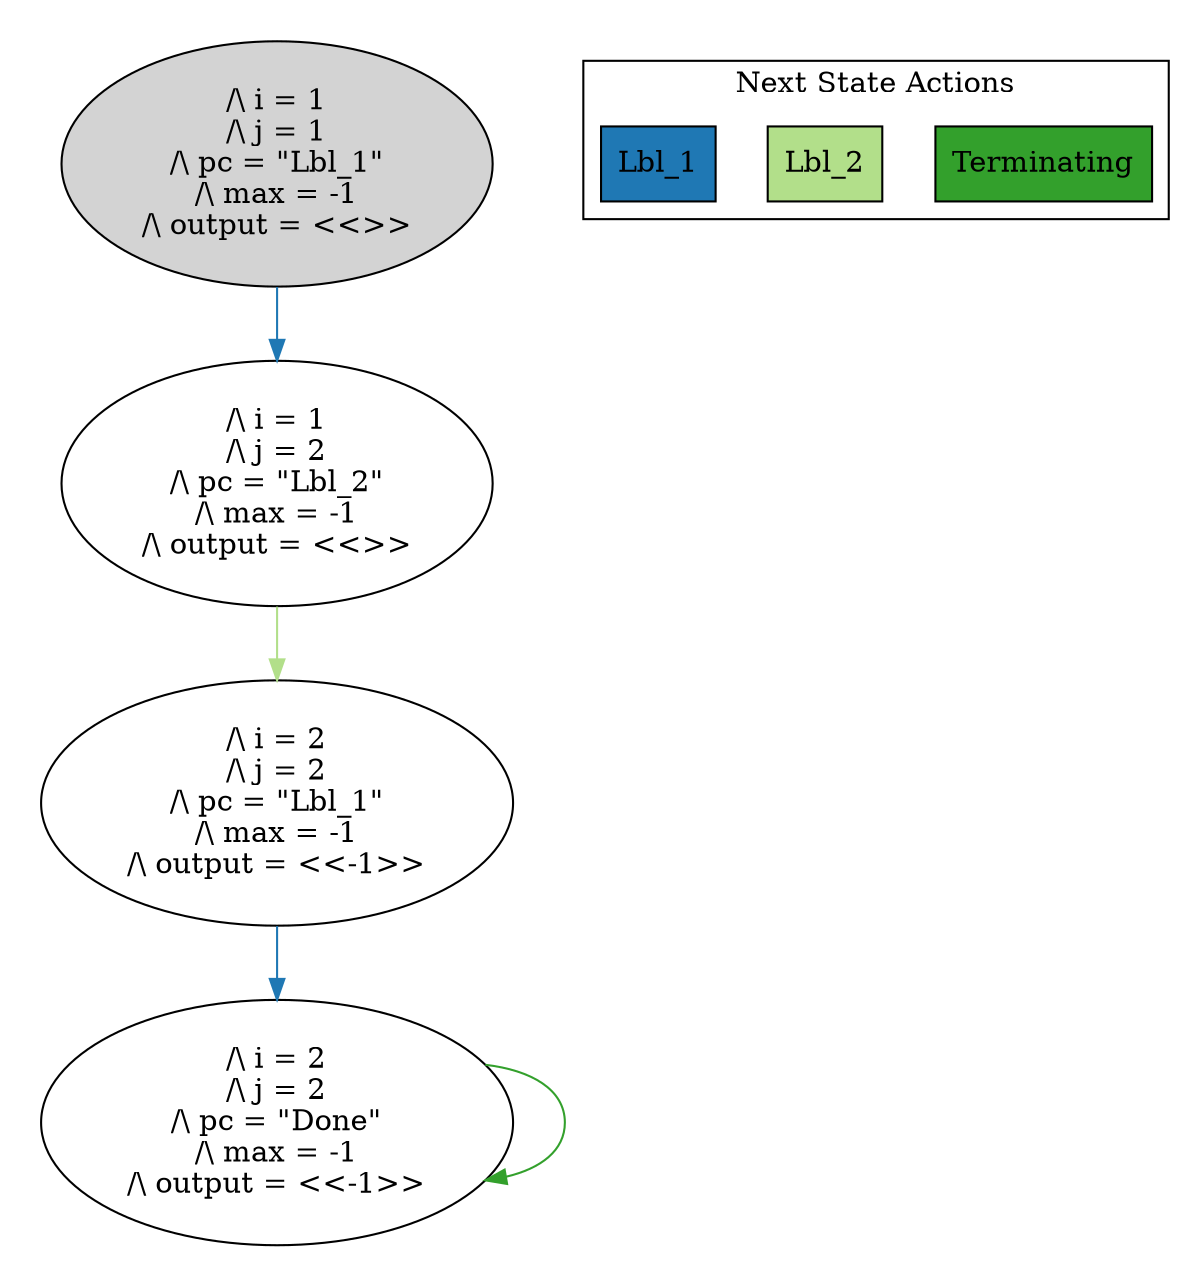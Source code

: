 strict digraph DiskGraph {
edge [colorscheme="paired12"]
nodesep=0.35;
subgraph cluster_graph {
color="white";
-5442962046193884902 [label="/\\ i = 1\n/\\ j = 1\n/\\ pc = \"Lbl_1\"\n/\\ max = -1\n/\\ output = <<>>",style = filled]
-5442962046193884902 -> 7588566892347433116 [label="",color="2",fontcolor="2"];
7588566892347433116 [label="/\\ i = 1\n/\\ j = 2\n/\\ pc = \"Lbl_2\"\n/\\ max = -1\n/\\ output = <<>>"];
7588566892347433116 -> -8948985170493814153 [label="",color="3",fontcolor="3"];
-8948985170493814153 [label="/\\ i = 2\n/\\ j = 2\n/\\ pc = \"Lbl_1\"\n/\\ max = -1\n/\\ output = <<-1>>"];
-8948985170493814153 -> -2450627421965284776 [label="",color="2",fontcolor="2"];
-2450627421965284776 [label="/\\ i = 2\n/\\ j = 2\n/\\ pc = \"Done\"\n/\\ max = -1\n/\\ output = <<-1>>"];
-2450627421965284776 -> -2450627421965284776 [label="",color="4",fontcolor="4"];
{rank = same; -5442962046193884902;}
{rank = same; 7588566892347433116;}
{rank = same; -8948985170493814153;}
{rank = same; -2450627421965284776;}
}
subgraph cluster_legend {graph[style=bold];label = "Next State Actions" style="solid"
node [ labeljust="l",colorscheme="paired12",style=filled,shape=record ]
Terminating [label="Terminating",fillcolor=4]
Lbl_2 [label="Lbl_2",fillcolor=3]
Lbl_1 [label="Lbl_1",fillcolor=2]
}}
